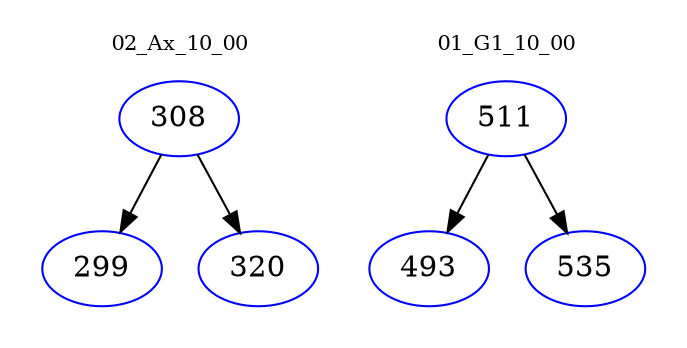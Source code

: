 digraph{
subgraph cluster_0 {
color = white
label = "02_Ax_10_00";
fontsize=10;
T0_308 [label="308", color="blue"]
T0_308 -> T0_299 [color="black"]
T0_299 [label="299", color="blue"]
T0_308 -> T0_320 [color="black"]
T0_320 [label="320", color="blue"]
}
subgraph cluster_1 {
color = white
label = "01_G1_10_00";
fontsize=10;
T1_511 [label="511", color="blue"]
T1_511 -> T1_493 [color="black"]
T1_493 [label="493", color="blue"]
T1_511 -> T1_535 [color="black"]
T1_535 [label="535", color="blue"]
}
}
